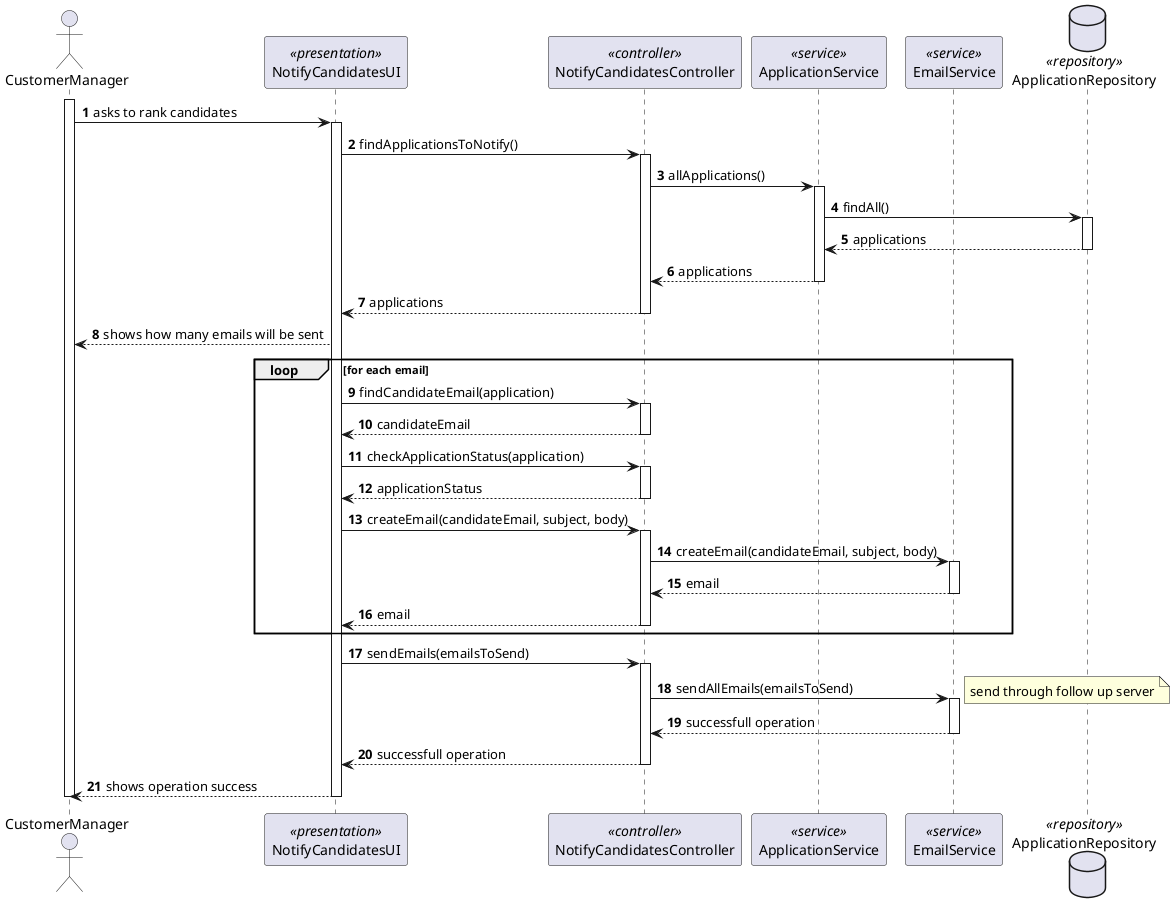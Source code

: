 @startuml
autonumber

actor CustomerManager

participant NotifyCandidatesUI <<presentation>>
participant NotifyCandidatesController <<controller>>

participant ApplicationService <<service>>
participant EmailService <<service>>

database ApplicationRepository <<repository>>

activate CustomerManager

    CustomerManager -> NotifyCandidatesUI : asks to rank candidates
    activate NotifyCandidatesUI

        NotifyCandidatesUI -> NotifyCandidatesController : findApplicationsToNotify()
        activate NotifyCandidatesController

            NotifyCandidatesController -> ApplicationService : allApplications()
            activate ApplicationService

                ApplicationService -> ApplicationRepository : findAll()
                activate ApplicationRepository

                    ApplicationRepository --> ApplicationService : applications
                deactivate ApplicationRepository

                ApplicationService --> NotifyCandidatesController : applications
            deactivate ApplicationService

            NotifyCandidatesController --> NotifyCandidatesUI : applications
        deactivate NotifyCandidatesController

        NotifyCandidatesUI --> CustomerManager : shows how many emails will be sent

loop for each email

        NotifyCandidatesUI -> NotifyCandidatesController : findCandidateEmail(application)
        activate NotifyCandidatesController

                NotifyCandidatesController --> NotifyCandidatesUI : candidateEmail
        deactivate NotifyCandidatesController

        NotifyCandidatesUI -> NotifyCandidatesController : checkApplicationStatus(application)
        activate NotifyCandidatesController

            NotifyCandidatesController --> NotifyCandidatesUI : applicationStatus
        deactivate NotifyCandidatesController

        NotifyCandidatesUI -> NotifyCandidatesController : createEmail(candidateEmail, subject, body)
        activate NotifyCandidatesController

            NotifyCandidatesController -> EmailService : createEmail(candidateEmail, subject, body)
            activate EmailService

                EmailService --> NotifyCandidatesController : email
            deactivate EmailService

            NotifyCandidatesController --> NotifyCandidatesUI : email
        deactivate NotifyCandidatesController

end loop

        NotifyCandidatesUI -> NotifyCandidatesController : sendEmails(emailsToSend)
        activate NotifyCandidatesController

            NotifyCandidatesController -> EmailService : sendAllEmails(emailsToSend)
            activate EmailService
                note right
                    send through follow up server
                end note
                EmailService --> NotifyCandidatesController : successfull operation
            deactivate EmailService

            NotifyCandidatesController --> NotifyCandidatesUI : successfull operation
        deactivate NotifyCandidatesController

        NotifyCandidatesUI --> CustomerManager : shows operation success
    deactivate NotifyCandidatesUI

deactivate CustomerManager

@enduml